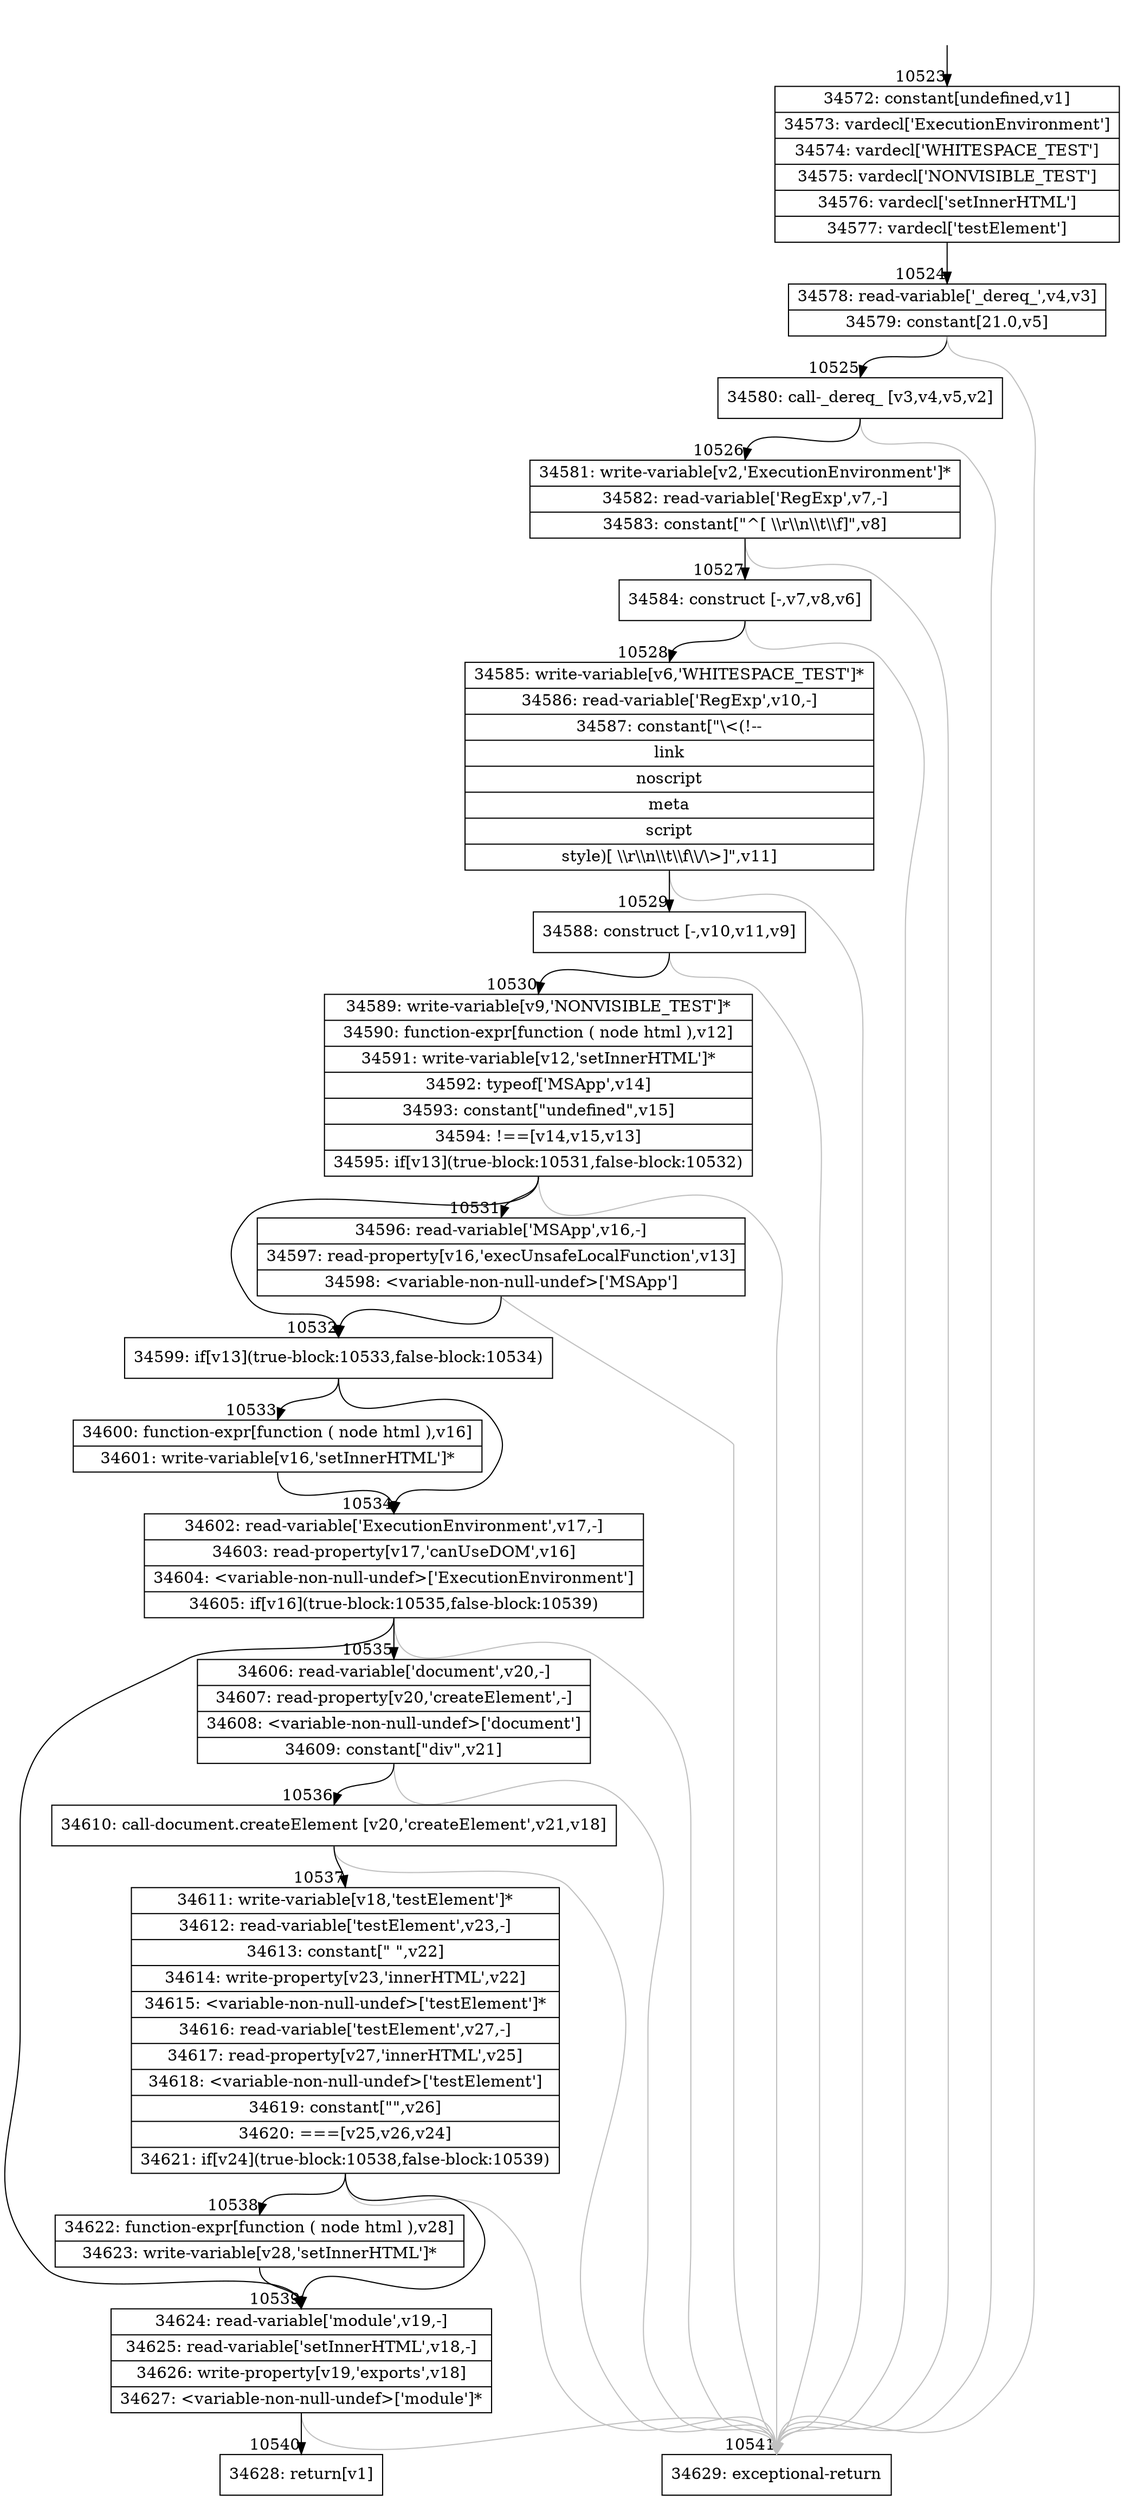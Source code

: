 digraph {
rankdir="TD"
BB_entry795[shape=none,label=""];
BB_entry795 -> BB10523 [tailport=s, headport=n, headlabel="    10523"]
BB10523 [shape=record label="{34572: constant[undefined,v1]|34573: vardecl['ExecutionEnvironment']|34574: vardecl['WHITESPACE_TEST']|34575: vardecl['NONVISIBLE_TEST']|34576: vardecl['setInnerHTML']|34577: vardecl['testElement']}" ] 
BB10523 -> BB10524 [tailport=s, headport=n, headlabel="      10524"]
BB10524 [shape=record label="{34578: read-variable['_dereq_',v4,v3]|34579: constant[21.0,v5]}" ] 
BB10524 -> BB10525 [tailport=s, headport=n, headlabel="      10525"]
BB10524 -> BB10541 [tailport=s, headport=n, color=gray, headlabel="      10541"]
BB10525 [shape=record label="{34580: call-_dereq_ [v3,v4,v5,v2]}" ] 
BB10525 -> BB10526 [tailport=s, headport=n, headlabel="      10526"]
BB10525 -> BB10541 [tailport=s, headport=n, color=gray]
BB10526 [shape=record label="{34581: write-variable[v2,'ExecutionEnvironment']*|34582: read-variable['RegExp',v7,-]|34583: constant[\"^[ \\\\r\\\\n\\\\t\\\\f]\",v8]}" ] 
BB10526 -> BB10527 [tailport=s, headport=n, headlabel="      10527"]
BB10526 -> BB10541 [tailport=s, headport=n, color=gray]
BB10527 [shape=record label="{34584: construct [-,v7,v8,v6]}" ] 
BB10527 -> BB10528 [tailport=s, headport=n, headlabel="      10528"]
BB10527 -> BB10541 [tailport=s, headport=n, color=gray]
BB10528 [shape=record label="{34585: write-variable[v6,'WHITESPACE_TEST']*|34586: read-variable['RegExp',v10,-]|34587: constant[\"\\\<(!--|link|noscript|meta|script|style)[ \\\\r\\\\n\\\\t\\\\f\\\\/\\\>]\",v11]}" ] 
BB10528 -> BB10529 [tailport=s, headport=n, headlabel="      10529"]
BB10528 -> BB10541 [tailport=s, headport=n, color=gray]
BB10529 [shape=record label="{34588: construct [-,v10,v11,v9]}" ] 
BB10529 -> BB10530 [tailport=s, headport=n, headlabel="      10530"]
BB10529 -> BB10541 [tailport=s, headport=n, color=gray]
BB10530 [shape=record label="{34589: write-variable[v9,'NONVISIBLE_TEST']*|34590: function-expr[function ( node html ),v12]|34591: write-variable[v12,'setInnerHTML']*|34592: typeof['MSApp',v14]|34593: constant[\"undefined\",v15]|34594: !==[v14,v15,v13]|34595: if[v13](true-block:10531,false-block:10532)}" ] 
BB10530 -> BB10532 [tailport=s, headport=n, headlabel="      10532"]
BB10530 -> BB10531 [tailport=s, headport=n, headlabel="      10531"]
BB10530 -> BB10541 [tailport=s, headport=n, color=gray]
BB10531 [shape=record label="{34596: read-variable['MSApp',v16,-]|34597: read-property[v16,'execUnsafeLocalFunction',v13]|34598: \<variable-non-null-undef\>['MSApp']}" ] 
BB10531 -> BB10532 [tailport=s, headport=n]
BB10531 -> BB10541 [tailport=s, headport=n, color=gray]
BB10532 [shape=record label="{34599: if[v13](true-block:10533,false-block:10534)}" ] 
BB10532 -> BB10533 [tailport=s, headport=n, headlabel="      10533"]
BB10532 -> BB10534 [tailport=s, headport=n, headlabel="      10534"]
BB10533 [shape=record label="{34600: function-expr[function ( node html ),v16]|34601: write-variable[v16,'setInnerHTML']*}" ] 
BB10533 -> BB10534 [tailport=s, headport=n]
BB10534 [shape=record label="{34602: read-variable['ExecutionEnvironment',v17,-]|34603: read-property[v17,'canUseDOM',v16]|34604: \<variable-non-null-undef\>['ExecutionEnvironment']|34605: if[v16](true-block:10535,false-block:10539)}" ] 
BB10534 -> BB10535 [tailport=s, headport=n, headlabel="      10535"]
BB10534 -> BB10539 [tailport=s, headport=n, headlabel="      10539"]
BB10534 -> BB10541 [tailport=s, headport=n, color=gray]
BB10535 [shape=record label="{34606: read-variable['document',v20,-]|34607: read-property[v20,'createElement',-]|34608: \<variable-non-null-undef\>['document']|34609: constant[\"div\",v21]}" ] 
BB10535 -> BB10536 [tailport=s, headport=n, headlabel="      10536"]
BB10535 -> BB10541 [tailport=s, headport=n, color=gray]
BB10536 [shape=record label="{34610: call-document.createElement [v20,'createElement',v21,v18]}" ] 
BB10536 -> BB10537 [tailport=s, headport=n, headlabel="      10537"]
BB10536 -> BB10541 [tailport=s, headport=n, color=gray]
BB10537 [shape=record label="{34611: write-variable[v18,'testElement']*|34612: read-variable['testElement',v23,-]|34613: constant[\" \",v22]|34614: write-property[v23,'innerHTML',v22]|34615: \<variable-non-null-undef\>['testElement']*|34616: read-variable['testElement',v27,-]|34617: read-property[v27,'innerHTML',v25]|34618: \<variable-non-null-undef\>['testElement']|34619: constant[\"\",v26]|34620: ===[v25,v26,v24]|34621: if[v24](true-block:10538,false-block:10539)}" ] 
BB10537 -> BB10538 [tailport=s, headport=n, headlabel="      10538"]
BB10537 -> BB10539 [tailport=s, headport=n]
BB10537 -> BB10541 [tailport=s, headport=n, color=gray]
BB10538 [shape=record label="{34622: function-expr[function ( node html ),v28]|34623: write-variable[v28,'setInnerHTML']*}" ] 
BB10538 -> BB10539 [tailport=s, headport=n]
BB10539 [shape=record label="{34624: read-variable['module',v19,-]|34625: read-variable['setInnerHTML',v18,-]|34626: write-property[v19,'exports',v18]|34627: \<variable-non-null-undef\>['module']*}" ] 
BB10539 -> BB10540 [tailport=s, headport=n, headlabel="      10540"]
BB10539 -> BB10541 [tailport=s, headport=n, color=gray]
BB10540 [shape=record label="{34628: return[v1]}" ] 
BB10541 [shape=record label="{34629: exceptional-return}" ] 
//#$~ 18989
}
